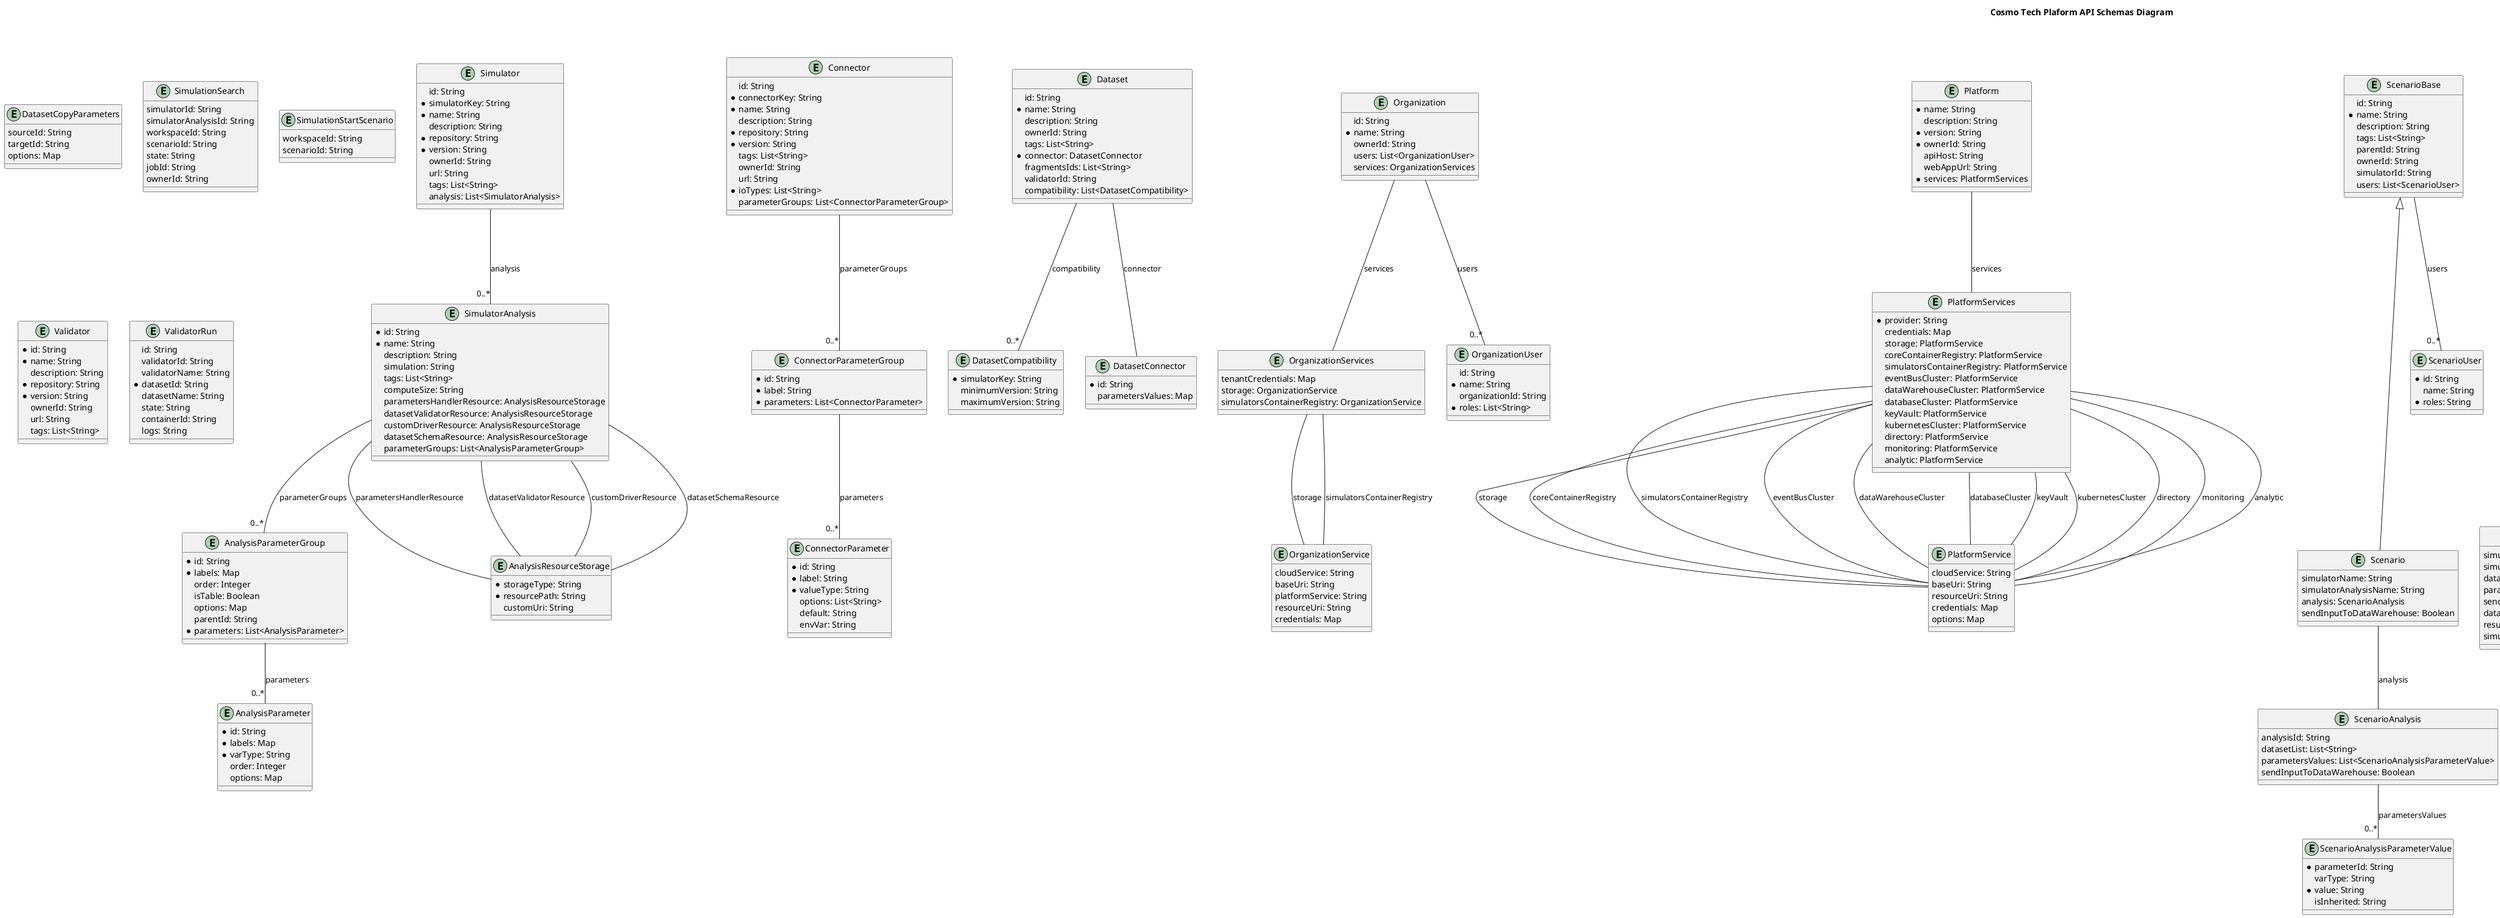 @startuml

title Cosmo Tech Plaform API Schemas Diagram

entity AnalysisParameter { 
    * id: String
    * labels: Map
    * varType: String
    order: Integer
    options: Map
}

entity AnalysisParameterGroup { 
    * id: String
    * labels: Map
    order: Integer
    isTable: Boolean
    options: Map
    parentId: String
    * parameters: List<AnalysisParameter>
}

entity AnalysisResourceStorage { 
    * storageType: String
    * resourcePath: String
    customUri: String
}

entity Connector { 
    id: String
    * connectorKey: String
    * name: String
    description: String
    * repository: String
    * version: String
    tags: List<String>
    ownerId: String
    url: String
    * ioTypes: List<String>
    parameterGroups: List<ConnectorParameterGroup>
}

entity ConnectorParameter { 
    * id: String
    * label: String
    * valueType: String
    options: List<String>
    default: String
    envVar: String
}

entity ConnectorParameterGroup { 
    * id: String
    * label: String
    * parameters: List<ConnectorParameter>
}

entity Dataset { 
    id: String
    * name: String
    description: String
    ownerId: String
    tags: List<String>
    * connector: DatasetConnector
    fragmentsIds: List<String>
    validatorId: String
    compatibility: List<DatasetCompatibility>
}

entity DatasetCompatibility { 
    * simulatorKey: String
    minimumVersion: String
    maximumVersion: String
}

entity DatasetConnector { 
    * id: String
    parametersValues: Map
}

entity DatasetCopyParameters { 
    sourceId: String
    targetId: String
    options: Map
}

entity Organization { 
    id: String
    * name: String
    ownerId: String
    users: List<OrganizationUser>
    services: OrganizationServices
}

entity OrganizationService { 
    cloudService: String
    baseUri: String
    platformService: String
    resourceUri: String
    credentials: Map
}

entity OrganizationServices { 
    tenantCredentials: Map
    storage: OrganizationService
    simulatorsContainerRegistry: OrganizationService
}

entity OrganizationUser { 
    id: String
    * name: String
    organizationId: String
    * roles: List<String>
}

entity Platform { 
    * name: String
    description: String
    * version: String
    * ownerId: String
    apiHost: String
    webAppUrl: String
    * services: PlatformServices
}

entity PlatformService { 
    cloudService: String
    baseUri: String
    resourceUri: String
    credentials: Map
    options: Map
}

entity PlatformServices { 
    * provider: String
    credentials: Map
    storage: PlatformService
    coreContainerRegistry: PlatformService
    simulatorsContainerRegistry: PlatformService
    eventBusCluster: PlatformService
    dataWarehouseCluster: PlatformService
    databaseCluster: PlatformService
    keyVault: PlatformService
    kubernetesCluster: PlatformService
    directory: PlatformService
    monitoring: PlatformService
    analytic: PlatformService
}

entity Scenario { 
    simulatorName: String
    simulatorAnalysisName: String
    analysis: ScenarioAnalysis
    sendInputToDataWarehouse: Boolean
}

entity ScenarioAnalysis { 
    analysisId: String
    datasetList: List<String>
    parametersValues: List<ScenarioAnalysisParameterValue>
    sendInputToDataWarehouse: Boolean
}

entity ScenarioAnalysisParameterValue { 
    * parameterId: String
    varType: String
    * value: String
    isInherited: String
}

entity ScenarioBase { 
    id: String
    * name: String
    description: String
    tags: List<String>
    parentId: String
    ownerId: String
    simulatorId: String
    users: List<ScenarioUser>
}

entity ScenarioChangedParameterValue { 
    parameterId: String
    varType: String
    value: String
    comparedValue: String
}

entity ScenarioComparisonResult { 
    scenarioId: String
    comparedScenarioId: String
    changedValues: List<ScenarioChangedParameterValue>
}

entity ScenarioUser { 
    * id: String
    name: String
    * roles: String
}

entity Simulation { 
    datasetList: List<String>
    parametersValues: List<SimulationAnalysisParameterValue>
    sendInputToDataWarehouse: Boolean
    dataWarehouseDB: String
    resultsEventBusResourceUri: String
    simulationEventBusResourceUri: String
    nodeLabel: String
    initContainers: List<SimulationContainers>
    mainContainer: SimulationContainers
}

entity SimulationAnalysisParameterValue { 
    * parameterId: String
    varType: String
    * value: String
}

entity SimulationBase { 
    id: String
    jobId: String
    ownerId: String
    workspaceId: String
    workspaceName: String
    scenarioId: String
    scenarioName: String
    simulatorId: String
    simulatorName: String
    simulatorVersion: String
    simulatorAnalysisId: String
    simulatorAnalysisName: String
    computeSize: String
    state: String
    startTime: String
    endTime: String
}

entity SimulationContainerLog { 
    timeGenerated: String
    entrySource: String
    logEntry: String
}

entity SimulationContainerLogs { 
    containerId: String
    computer: String
    logs: List<SimulationContainerLog>
    textLog: String
}

entity SimulationContainers { 
    id: String
    envVars: Map
    image: String
    runArgs: List<String>
}

entity SimulationLogs { 
    simulationId: String
    options: SimulationLogsOptions
    initLogs: List<SimulationContainerLogs>
    mainLogs: SimulationContainerLogs
}

entity SimulationLogsOptions { 
    containerIds: List<String>
    plainText: Boolean
}

entity SimulationSearch { 
    simulatorId: String
    simulatorAnalysisId: String
    workspaceId: String
    scenarioId: String
    state: String
    jobId: String
    ownerId: String
}

entity SimulationStartContainers { 
    nodeLabel: String
    initContainers: List<SimulationContainers>
    mainContainer: SimulationContainers
}

entity SimulationStartScenario { 
    workspaceId: String
    scenarioId: String
}

entity SimulationStartSimulator { 
    simulatorId: String
    simulatorAnalysisId: String
    datasetList: List<String>
    parametersValues: List<SimulationAnalysisParameterValue>
    sendInputToDataWarehouse: Boolean
    dataWarehouseDB: String
    resultsEventBusResourceUri: String
    simulationEventBusResourceUri: String
}

entity Simulator { 
    id: String
    * simulatorKey: String
    * name: String
    description: String
    * repository: String
    * version: String
    ownerId: String
    url: String
    tags: List<String>
    analysis: List<SimulatorAnalysis>
}

entity SimulatorAnalysis { 
    * id: String
    * name: String
    description: String
    simulation: String
    tags: List<String>
    computeSize: String
    parametersHandlerResource: AnalysisResourceStorage
    datasetValidatorResource: AnalysisResourceStorage
    customDriverResource: AnalysisResourceStorage
    datasetSchemaResource: AnalysisResourceStorage
    parameterGroups: List<AnalysisParameterGroup>
}

entity User { 
    id: String
    * name: String
    * platformRoles: List<String>
}

entity UserDetails { 
    organizations: List<UserOrganization>
}

entity UserOrganization { 
    id: String
    name: String
    roles: List<String>
    workspaces: List<UserWorkspace>
}

entity UserWorkspace { 
    id: String
    name: String
    roles: List<String>
}

entity Validator { 
    * id: String
    * name: String
    description: String
    * repository: String
    * version: String
    ownerId: String
    url: String
    tags: List<String>
}

entity ValidatorRun { 
    id: String
    validatorId: String
    validatorName: String
    * datasetId: String
    datasetName: String
    state: String
    containerId: String
    logs: String
}

entity Workspace { 
    id: String
    * name: String
    description: String
    version: String
    tags: List<String>
    ownerId: String
    * simulator: WorkspaceSimulator
    simulatorAnalysisFilter: List<String>
    users: List<WorkspaceUser>
    webApp: WorkspaceWebApp
    services: WorkspaceServices
    sendInputToDataWarehouse: Boolean
}

entity WorkspaceService { 
    cloudService: String
    baseUri: String
    platformService: String
    resourceUri: String
    credentials: Map
}

entity WorkspaceServices { 
    tenantCredentials: Map
    resultsEventBus: WorkspaceService
    simulationEventBus: WorkspaceService
    dataWarehouse: WorkspaceService
    storage: WorkspaceService
}

entity WorkspaceSimulator { 
    * simulatorId: String
    analysisFilter: List<String>
    defaultAnalysisDataset: Map
}

entity WorkspaceUser { 
    * id: String
    name: String
    * roles: List<String>
}

entity WorkspaceWebApp { 
    * url: String
    iframes: Map
    options: Map
}

ScenarioBase <|--- Scenario
SimulationBase <|--- Simulation
User <|--- UserDetails

ScenarioAnalysis -- "0..*" ScenarioAnalysisParameterValue : parametersValues
Platform -- PlatformServices : services
ScenarioBase -- "0..*" ScenarioUser : users
UserDetails -- "0..*" UserOrganization : organizations
ConnectorParameterGroup -- "0..*" ConnectorParameter : parameters
SimulationStartSimulator -- "0..*" SimulationAnalysisParameterValue : parametersValues
SimulationContainerLogs -- "0..*" SimulationContainerLog : logs
SimulationStartContainers -- "0..*" SimulationContainers : initContainers
SimulationStartContainers -- SimulationContainers : mainContainer
OrganizationServices -- OrganizationService : storage
OrganizationServices -- OrganizationService : simulatorsContainerRegistry
Scenario -- ScenarioAnalysis : analysis
SimulationLogs -- SimulationLogsOptions : options
SimulationLogs -- "0..*" SimulationContainerLogs : initLogs
SimulationLogs -- SimulationContainerLogs : mainLogs
Simulator -- "0..*" SimulatorAnalysis : analysis
Connector -- "0..*" ConnectorParameterGroup : parameterGroups
Organization -- "0..*" OrganizationUser : users
Organization -- OrganizationServices : services
UserOrganization -- "0..*" UserWorkspace : workspaces
SimulatorAnalysis -- AnalysisResourceStorage : parametersHandlerResource
SimulatorAnalysis -- AnalysisResourceStorage : datasetValidatorResource
SimulatorAnalysis -- AnalysisResourceStorage : customDriverResource
SimulatorAnalysis -- AnalysisResourceStorage : datasetSchemaResource
SimulatorAnalysis -- "0..*" AnalysisParameterGroup : parameterGroups
ScenarioComparisonResult -- "0..*" ScenarioChangedParameterValue : changedValues
Dataset -- DatasetConnector : connector
Dataset -- "0..*" DatasetCompatibility : compatibility
WorkspaceServices -- WorkspaceService : resultsEventBus
WorkspaceServices -- WorkspaceService : simulationEventBus
WorkspaceServices -- WorkspaceService : dataWarehouse
WorkspaceServices -- WorkspaceService : storage
Simulation -- "0..*" SimulationAnalysisParameterValue : parametersValues
Simulation -- "0..*" SimulationContainers : initContainers
Simulation -- SimulationContainers : mainContainer
PlatformServices -- PlatformService : storage
PlatformServices -- PlatformService : coreContainerRegistry
PlatformServices -- PlatformService : simulatorsContainerRegistry
PlatformServices -- PlatformService : eventBusCluster
PlatformServices -- PlatformService : dataWarehouseCluster
PlatformServices -- PlatformService : databaseCluster
PlatformServices -- PlatformService : keyVault
PlatformServices -- PlatformService : kubernetesCluster
PlatformServices -- PlatformService : directory
PlatformServices -- PlatformService : monitoring
PlatformServices -- PlatformService : analytic
AnalysisParameterGroup -- "0..*" AnalysisParameter : parameters
Workspace -- WorkspaceSimulator : simulator
Workspace -- "0..*" WorkspaceUser : users
Workspace -- WorkspaceWebApp : webApp
Workspace -- WorkspaceServices : services

@enduml